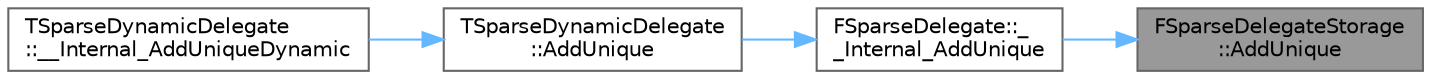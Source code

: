 digraph "FSparseDelegateStorage::AddUnique"
{
 // INTERACTIVE_SVG=YES
 // LATEX_PDF_SIZE
  bgcolor="transparent";
  edge [fontname=Helvetica,fontsize=10,labelfontname=Helvetica,labelfontsize=10];
  node [fontname=Helvetica,fontsize=10,shape=box,height=0.2,width=0.4];
  rankdir="RL";
  Node1 [id="Node000001",label="FSparseDelegateStorage\l::AddUnique",height=0.2,width=0.4,color="gray40", fillcolor="grey60", style="filled", fontcolor="black",tooltip="Binds a sparse delegate to the owner, verifying first that the delegate is not already bound."];
  Node1 -> Node2 [id="edge1_Node000001_Node000002",dir="back",color="steelblue1",style="solid",tooltip=" "];
  Node2 [id="Node000002",label="FSparseDelegate::_\l_Internal_AddUnique",height=0.2,width=0.4,color="grey40", fillcolor="white", style="filled",URL="$de/d32/structFSparseDelegate.html#a6c70bff96bf8c65e9a51d82428089330",tooltip="Adds a function delegate to this multi-cast delegate's invocation list if a delegate with the same si..."];
  Node2 -> Node3 [id="edge2_Node000002_Node000003",dir="back",color="steelblue1",style="solid",tooltip=" "];
  Node3 [id="Node000003",label="TSparseDynamicDelegate\l::AddUnique",height=0.2,width=0.4,color="grey40", fillcolor="white", style="filled",URL="$db/d28/structTSparseDynamicDelegate.html#aaf0b71afee8e0b1843c7986d2391ba02",tooltip="Adds a function delegate to this multi-cast delegate's invocation list if a delegate with the same si..."];
  Node3 -> Node4 [id="edge3_Node000003_Node000004",dir="back",color="steelblue1",style="solid",tooltip=" "];
  Node4 [id="Node000004",label="TSparseDynamicDelegate\l::__Internal_AddUniqueDynamic",height=0.2,width=0.4,color="grey40", fillcolor="white", style="filled",URL="$db/d28/structTSparseDynamicDelegate.html#addf503a987543a62cd54c508f6bea07a",tooltip="Binds a UObject instance and a UObject method address to this multi-cast delegate,..."];
}

